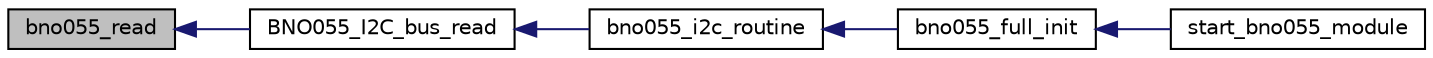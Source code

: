 digraph "bno055_read"
{
  edge [fontname="Helvetica",fontsize="10",labelfontname="Helvetica",labelfontsize="10"];
  node [fontname="Helvetica",fontsize="10",shape=record];
  rankdir="LR";
  Node1 [label="bno055_read",height=0.2,width=0.4,color="black", fillcolor="grey75", style="filled", fontcolor="black"];
  Node1 -> Node2 [dir="back",color="midnightblue",fontsize="10",style="solid",fontname="Helvetica"];
  Node2 [label="BNO055_I2C_bus_read",height=0.2,width=0.4,color="black", fillcolor="white", style="filled",URL="$group___b_n_o055.html#ga0d3c7c3e0c8b54e34752989b5bdc36d1"];
  Node2 -> Node3 [dir="back",color="midnightblue",fontsize="10",style="solid",fontname="Helvetica"];
  Node3 [label="bno055_i2c_routine",height=0.2,width=0.4,color="black", fillcolor="white", style="filled",URL="$group___b_n_o055.html#gac762bf4f77376dc35799b853d00a95c7"];
  Node3 -> Node4 [dir="back",color="midnightblue",fontsize="10",style="solid",fontname="Helvetica"];
  Node4 [label="bno055_full_init",height=0.2,width=0.4,color="black", fillcolor="white", style="filled",URL="$group___b_n_o055.html#gaba0cea545392dbe2337e040fb80614e9"];
  Node4 -> Node5 [dir="back",color="midnightblue",fontsize="10",style="solid",fontname="Helvetica"];
  Node5 [label="start_bno055_module",height=0.2,width=0.4,color="black", fillcolor="white", style="filled",URL="$group___b_n_o055.html#ga79f76b1f8471d2a31bbebbce0b45866f"];
}
